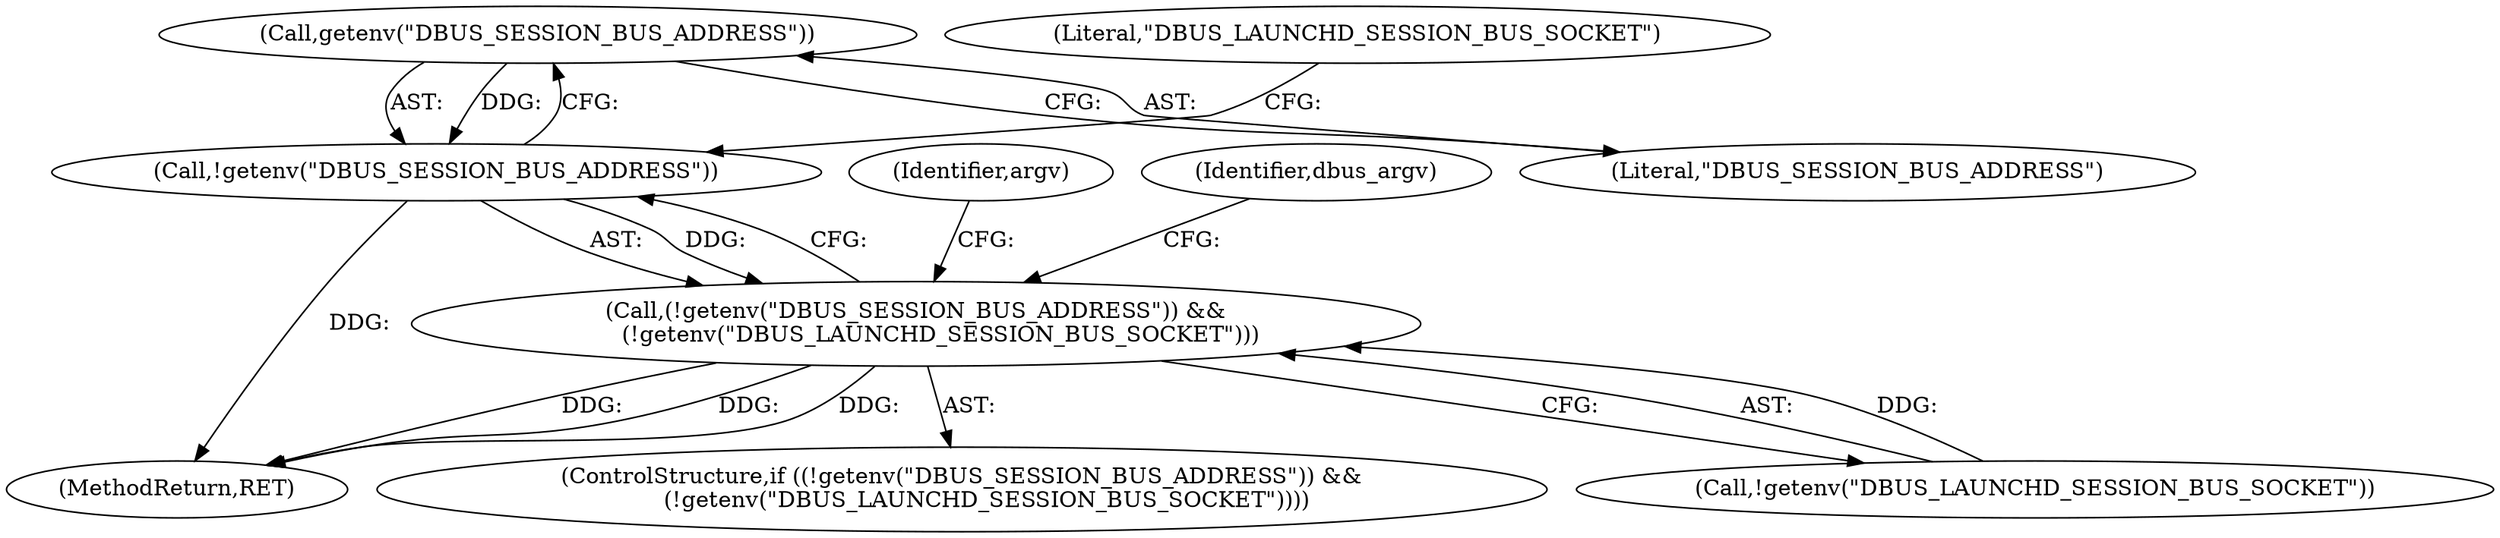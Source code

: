 digraph "0_enlightment_bb4a21e98656fe2c7d98ba2163e6defe9a630e2b@API" {
"1000194" [label="(Call,getenv(\"DBUS_SESSION_BUS_ADDRESS\"))"];
"1000193" [label="(Call,!getenv(\"DBUS_SESSION_BUS_ADDRESS\"))"];
"1000192" [label="(Call,(!getenv(\"DBUS_SESSION_BUS_ADDRESS\")) &&\n       (!getenv(\"DBUS_LAUNCHD_SESSION_BUS_SOCKET\")))"];
"1000193" [label="(Call,!getenv(\"DBUS_SESSION_BUS_ADDRESS\"))"];
"1000195" [label="(Literal,\"DBUS_SESSION_BUS_ADDRESS\")"];
"1001056" [label="(MethodReturn,RET)"];
"1000191" [label="(ControlStructure,if ((!getenv(\"DBUS_SESSION_BUS_ADDRESS\")) &&\n       (!getenv(\"DBUS_LAUNCHD_SESSION_BUS_SOCKET\"))))"];
"1000238" [label="(Identifier,argv)"];
"1000196" [label="(Call,!getenv(\"DBUS_LAUNCHD_SESSION_BUS_SOCKET\"))"];
"1000198" [label="(Literal,\"DBUS_LAUNCHD_SESSION_BUS_SOCKET\")"];
"1000192" [label="(Call,(!getenv(\"DBUS_SESSION_BUS_ADDRESS\")) &&\n       (!getenv(\"DBUS_LAUNCHD_SESSION_BUS_SOCKET\")))"];
"1000194" [label="(Call,getenv(\"DBUS_SESSION_BUS_ADDRESS\"))"];
"1000202" [label="(Identifier,dbus_argv)"];
"1000194" -> "1000193"  [label="AST: "];
"1000194" -> "1000195"  [label="CFG: "];
"1000195" -> "1000194"  [label="AST: "];
"1000193" -> "1000194"  [label="CFG: "];
"1000194" -> "1000193"  [label="DDG: "];
"1000193" -> "1000192"  [label="AST: "];
"1000198" -> "1000193"  [label="CFG: "];
"1000192" -> "1000193"  [label="CFG: "];
"1000193" -> "1001056"  [label="DDG: "];
"1000193" -> "1000192"  [label="DDG: "];
"1000192" -> "1000191"  [label="AST: "];
"1000192" -> "1000196"  [label="CFG: "];
"1000196" -> "1000192"  [label="AST: "];
"1000202" -> "1000192"  [label="CFG: "];
"1000238" -> "1000192"  [label="CFG: "];
"1000192" -> "1001056"  [label="DDG: "];
"1000192" -> "1001056"  [label="DDG: "];
"1000192" -> "1001056"  [label="DDG: "];
"1000196" -> "1000192"  [label="DDG: "];
}

